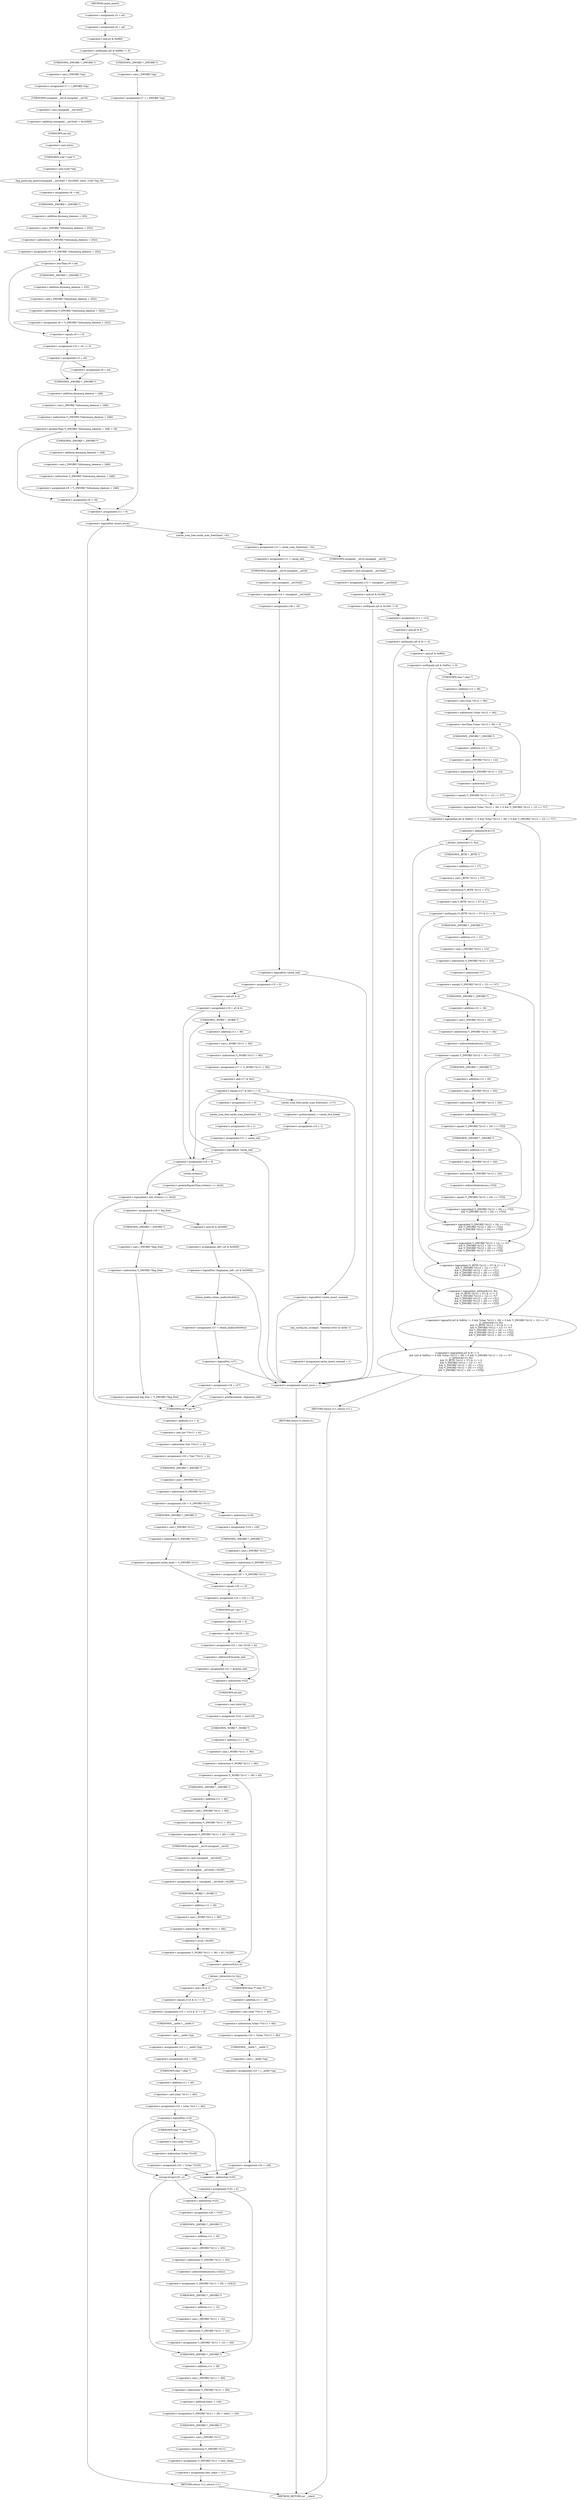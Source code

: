 digraph cache_insert {  
"1000154" [label = "(<operator>.assignment,v5 = a5)" ]
"1000157" [label = "(<operator>.assignment,v6 = a4)" ]
"1000161" [label = "(<operator>.notEquals,(a5 & 0x980) != 0)" ]
"1000162" [label = "(<operator>.and,a5 & 0x980)" ]
"1000167" [label = "(<operator>.assignment,v7 = (_DWORD *)cp)" ]
"1000169" [label = "(<operator>.cast,(_DWORD *)cp)" ]
"1000170" [label = "(UNKNOWN,_DWORD *,_DWORD *)" ]
"1000172" [label = "(log_query,log_query((unsigned __int16)a5 + 0x10000, (int)s, (void *)cp, 0))" ]
"1000173" [label = "(<operator>.addition,(unsigned __int16)a5 + 0x10000)" ]
"1000174" [label = "(<operator>.cast,(unsigned __int16)a5)" ]
"1000175" [label = "(UNKNOWN,unsigned __int16,unsigned __int16)" ]
"1000178" [label = "(<operator>.cast,(int)s)" ]
"1000179" [label = "(UNKNOWN,int,int)" ]
"1000181" [label = "(<operator>.cast,(void *)cp)" ]
"1000182" [label = "(UNKNOWN,void *,void *)" ]
"1000185" [label = "(<operator>.assignment,v8 = a4)" ]
"1000188" [label = "(<operator>.assignment,v9 = *(_DWORD *)(dnsmasq_daemon + 252))" ]
"1000190" [label = "(<operator>.indirection,*(_DWORD *)(dnsmasq_daemon + 252))" ]
"1000191" [label = "(<operator>.cast,(_DWORD *)(dnsmasq_daemon + 252))" ]
"1000192" [label = "(UNKNOWN,_DWORD *,_DWORD *)" ]
"1000193" [label = "(<operator>.addition,dnsmasq_daemon + 252)" ]
"1000197" [label = "(<operator>.lessThan,v9 < a4)" ]
"1000200" [label = "(<operator>.assignment,v8 = *(_DWORD *)(dnsmasq_daemon + 252))" ]
"1000202" [label = "(<operator>.indirection,*(_DWORD *)(dnsmasq_daemon + 252))" ]
"1000203" [label = "(<operator>.cast,(_DWORD *)(dnsmasq_daemon + 252))" ]
"1000204" [label = "(UNKNOWN,_DWORD *,_DWORD *)" ]
"1000205" [label = "(<operator>.addition,dnsmasq_daemon + 252)" ]
"1000208" [label = "(<operator>.assignment,v10 = v9 == 0)" ]
"1000210" [label = "(<operator>.equals,v9 == 0)" ]
"1000213" [label = "(<operator>.assignment,v5 = a5)" ]
"1000218" [label = "(<operator>.assignment,v8 = a4)" ]
"1000222" [label = "(<operator>.greaterThan,*(_DWORD *)(dnsmasq_daemon + 248) > v8)" ]
"1000223" [label = "(<operator>.indirection,*(_DWORD *)(dnsmasq_daemon + 248))" ]
"1000224" [label = "(<operator>.cast,(_DWORD *)(dnsmasq_daemon + 248))" ]
"1000225" [label = "(UNKNOWN,_DWORD *,_DWORD *)" ]
"1000226" [label = "(<operator>.addition,dnsmasq_daemon + 248)" ]
"1000230" [label = "(<operator>.assignment,v8 = *(_DWORD *)(dnsmasq_daemon + 248))" ]
"1000232" [label = "(<operator>.indirection,*(_DWORD *)(dnsmasq_daemon + 248))" ]
"1000233" [label = "(<operator>.cast,(_DWORD *)(dnsmasq_daemon + 248))" ]
"1000234" [label = "(UNKNOWN,_DWORD *,_DWORD *)" ]
"1000235" [label = "(<operator>.addition,dnsmasq_daemon + 248)" ]
"1000238" [label = "(<operator>.assignment,v6 = v8)" ]
"1000243" [label = "(<operator>.assignment,v7 = (_DWORD *)cp)" ]
"1000245" [label = "(<operator>.cast,(_DWORD *)cp)" ]
"1000246" [label = "(UNKNOWN,_DWORD *,_DWORD *)" ]
"1000248" [label = "(<operator>.assignment,v11 = 0)" ]
"1000252" [label = "(<operator>.logicalNot,!insert_error)" ]
"1000255" [label = "(<operator>.assignment,v12 = cache_scan_free(time1, v5))" ]
"1000257" [label = "(cache_scan_free,cache_scan_free(time1, v5))" ]
"1000263" [label = "(<operator>.assignment,v13 = (unsigned __int16)a5)" ]
"1000265" [label = "(<operator>.cast,(unsigned __int16)a5)" ]
"1000266" [label = "(UNKNOWN,unsigned __int16,unsigned __int16)" ]
"1000269" [label = "(<operator>.notEquals,(a5 & 0x180) != 0)" ]
"1000270" [label = "(<operator>.and,a5 & 0x180)" ]
"1000275" [label = "(<operator>.assignment,v11 = v12)" ]
"1000279" [label = "(<operator>.logicalAnd,(a5 & 8) != 0\n          && ((a5 & 0x80u) != 0 && *(char *)(v12 + 36) < 0 && *(_DWORD *)(v12 + 12) == *v7\n           || _bittest(&v13, 8u)\n           && (*(_BYTE *)(v12 + 37) & 1) != 0\n           && *(_DWORD *)(v12 + 12) == *v7\n           && *(_DWORD *)(v12 + 16) == v7[1]\n           && *(_DWORD *)(v12 + 20) == v7[2]\n           && *(_DWORD *)(v12 + 24) == v7[3]))" ]
"1000280" [label = "(<operator>.notEquals,(a5 & 8) != 0)" ]
"1000281" [label = "(<operator>.and,a5 & 8)" ]
"1000285" [label = "(<operator>.logicalOr,(a5 & 0x80u) != 0 && *(char *)(v12 + 36) < 0 && *(_DWORD *)(v12 + 12) == *v7\n           || _bittest(&v13, 8u)\n           && (*(_BYTE *)(v12 + 37) & 1) != 0\n           && *(_DWORD *)(v12 + 12) == *v7\n           && *(_DWORD *)(v12 + 16) == v7[1]\n           && *(_DWORD *)(v12 + 20) == v7[2]\n           && *(_DWORD *)(v12 + 24) == v7[3])" ]
"1000286" [label = "(<operator>.logicalAnd,(a5 & 0x80u) != 0 && *(char *)(v12 + 36) < 0 && *(_DWORD *)(v12 + 12) == *v7)" ]
"1000287" [label = "(<operator>.notEquals,(a5 & 0x80u) != 0)" ]
"1000288" [label = "(<operator>.and,a5 & 0x80u)" ]
"1000292" [label = "(<operator>.logicalAnd,*(char *)(v12 + 36) < 0 && *(_DWORD *)(v12 + 12) == *v7)" ]
"1000293" [label = "(<operator>.lessThan,*(char *)(v12 + 36) < 0)" ]
"1000294" [label = "(<operator>.indirection,*(char *)(v12 + 36))" ]
"1000295" [label = "(<operator>.cast,(char *)(v12 + 36))" ]
"1000296" [label = "(UNKNOWN,char *,char *)" ]
"1000297" [label = "(<operator>.addition,v12 + 36)" ]
"1000301" [label = "(<operator>.equals,*(_DWORD *)(v12 + 12) == *v7)" ]
"1000302" [label = "(<operator>.indirection,*(_DWORD *)(v12 + 12))" ]
"1000303" [label = "(<operator>.cast,(_DWORD *)(v12 + 12))" ]
"1000304" [label = "(UNKNOWN,_DWORD *,_DWORD *)" ]
"1000305" [label = "(<operator>.addition,v12 + 12)" ]
"1000308" [label = "(<operator>.indirection,*v7)" ]
"1000310" [label = "(<operator>.logicalAnd,_bittest(&v13, 8u)\n           && (*(_BYTE *)(v12 + 37) & 1) != 0\n           && *(_DWORD *)(v12 + 12) == *v7\n           && *(_DWORD *)(v12 + 16) == v7[1]\n           && *(_DWORD *)(v12 + 20) == v7[2]\n           && *(_DWORD *)(v12 + 24) == v7[3])" ]
"1000311" [label = "(_bittest,_bittest(&v13, 8u))" ]
"1000312" [label = "(<operator>.addressOf,&v13)" ]
"1000315" [label = "(<operator>.logicalAnd,(*(_BYTE *)(v12 + 37) & 1) != 0\n           && *(_DWORD *)(v12 + 12) == *v7\n           && *(_DWORD *)(v12 + 16) == v7[1]\n           && *(_DWORD *)(v12 + 20) == v7[2]\n           && *(_DWORD *)(v12 + 24) == v7[3])" ]
"1000316" [label = "(<operator>.notEquals,(*(_BYTE *)(v12 + 37) & 1) != 0)" ]
"1000317" [label = "(<operator>.and,*(_BYTE *)(v12 + 37) & 1)" ]
"1000318" [label = "(<operator>.indirection,*(_BYTE *)(v12 + 37))" ]
"1000319" [label = "(<operator>.cast,(_BYTE *)(v12 + 37))" ]
"1000320" [label = "(UNKNOWN,_BYTE *,_BYTE *)" ]
"1000321" [label = "(<operator>.addition,v12 + 37)" ]
"1000326" [label = "(<operator>.logicalAnd,*(_DWORD *)(v12 + 12) == *v7\n           && *(_DWORD *)(v12 + 16) == v7[1]\n           && *(_DWORD *)(v12 + 20) == v7[2]\n           && *(_DWORD *)(v12 + 24) == v7[3])" ]
"1000327" [label = "(<operator>.equals,*(_DWORD *)(v12 + 12) == *v7)" ]
"1000328" [label = "(<operator>.indirection,*(_DWORD *)(v12 + 12))" ]
"1000329" [label = "(<operator>.cast,(_DWORD *)(v12 + 12))" ]
"1000330" [label = "(UNKNOWN,_DWORD *,_DWORD *)" ]
"1000331" [label = "(<operator>.addition,v12 + 12)" ]
"1000334" [label = "(<operator>.indirection,*v7)" ]
"1000336" [label = "(<operator>.logicalAnd,*(_DWORD *)(v12 + 16) == v7[1]\n           && *(_DWORD *)(v12 + 20) == v7[2]\n           && *(_DWORD *)(v12 + 24) == v7[3])" ]
"1000337" [label = "(<operator>.equals,*(_DWORD *)(v12 + 16) == v7[1])" ]
"1000338" [label = "(<operator>.indirection,*(_DWORD *)(v12 + 16))" ]
"1000339" [label = "(<operator>.cast,(_DWORD *)(v12 + 16))" ]
"1000340" [label = "(UNKNOWN,_DWORD *,_DWORD *)" ]
"1000341" [label = "(<operator>.addition,v12 + 16)" ]
"1000344" [label = "(<operator>.indirectIndexAccess,v7[1])" ]
"1000347" [label = "(<operator>.logicalAnd,*(_DWORD *)(v12 + 20) == v7[2]\n           && *(_DWORD *)(v12 + 24) == v7[3])" ]
"1000348" [label = "(<operator>.equals,*(_DWORD *)(v12 + 20) == v7[2])" ]
"1000349" [label = "(<operator>.indirection,*(_DWORD *)(v12 + 20))" ]
"1000350" [label = "(<operator>.cast,(_DWORD *)(v12 + 20))" ]
"1000351" [label = "(UNKNOWN,_DWORD *,_DWORD *)" ]
"1000352" [label = "(<operator>.addition,v12 + 20)" ]
"1000355" [label = "(<operator>.indirectIndexAccess,v7[2])" ]
"1000358" [label = "(<operator>.equals,*(_DWORD *)(v12 + 24) == v7[3])" ]
"1000359" [label = "(<operator>.indirection,*(_DWORD *)(v12 + 24))" ]
"1000360" [label = "(<operator>.cast,(_DWORD *)(v12 + 24))" ]
"1000361" [label = "(UNKNOWN,_DWORD *,_DWORD *)" ]
"1000362" [label = "(<operator>.addition,v12 + 24)" ]
"1000365" [label = "(<operator>.indirectIndexAccess,v7[3])" ]
"1000369" [label = "(RETURN,return v11;,return v11;)" ]
"1000372" [label = "(<operator>.assignment,insert_error = 1)" ]
"1000375" [label = "(RETURN,return 0;,return 0;)" ]
"1000377" [label = "(<operator>.assignment,v11 = cache_tail)" ]
"1000380" [label = "(<operator>.assignment,v14 = (unsigned __int16)a5)" ]
"1000382" [label = "(<operator>.cast,(unsigned __int16)a5)" ]
"1000383" [label = "(UNKNOWN,unsigned __int16,unsigned __int16)" ]
"1000385" [label = "(<operator>.assignment,v28 = v6)" ]
"1000389" [label = "(<operator>.logicalNot,!cache_tail)" ]
"1000392" [label = "(<operator>.assignment,v15 = 0)" ]
"1000395" [label = "(<operator>.assignment,v16 = a5 & 4)" ]
"1000397" [label = "(<operator>.and,a5 & 4)" ]
"1000403" [label = "(<operator>.assignment,v17 = *(_WORD *)(v11 + 36))" ]
"1000405" [label = "(<operator>.indirection,*(_WORD *)(v11 + 36))" ]
"1000406" [label = "(<operator>.cast,(_WORD *)(v11 + 36))" ]
"1000407" [label = "(UNKNOWN,_WORD *,_WORD *)" ]
"1000408" [label = "(<operator>.addition,v11 + 36)" ]
"1000412" [label = "(<operator>.equals,(v17 & 0xC) == 0)" ]
"1000413" [label = "(<operator>.and,v17 & 0xC)" ]
"1000422" [label = "(<operator>.logicalNot,!cache_insert_warned)" ]
"1000425" [label = "(my_syslog,my_syslog(3, \"Internal error in cache.\"))" ]
"1000428" [label = "(<operator>.assignment,cache_insert_warned = 1)" ]
"1000435" [label = "(cache_scan_free,cache_scan_free(time1, v17))" ]
"1000438" [label = "(<operator>.preIncrement,++cache_live_freed)" ]
"1000440" [label = "(<operator>.assignment,v15 = 1)" ]
"1000445" [label = "(<operator>.assignment,v15 = 0)" ]
"1000448" [label = "(cache_scan_free,cache_scan_free(time1, 0))" ]
"1000451" [label = "(<operator>.assignment,v16 = 1)" ]
"1000454" [label = "(<operator>.assignment,v11 = cache_tail)" ]
"1000458" [label = "(<operator>.logicalNot,!cache_tail)" ]
"1000461" [label = "(<operator>.assignment,v18 = 0)" ]
"1000465" [label = "(<operator>.logicalAnd,s && strlen(s) >= 0x32)" ]
"1000467" [label = "(<operator>.greaterEqualsThan,strlen(s) >= 0x32)" ]
"1000468" [label = "(strlen,strlen(s))" ]
"1000472" [label = "(<operator>.assignment,v18 = big_free)" ]
"1000478" [label = "(<operator>.assignment,big_free = *(_DWORD *)big_free)" ]
"1000480" [label = "(<operator>.indirection,*(_DWORD *)big_free)" ]
"1000481" [label = "(<operator>.cast,(_DWORD *)big_free)" ]
"1000482" [label = "(UNKNOWN,_DWORD *,_DWORD *)" ]
"1000487" [label = "(<operator>.logicalNot,!(bignames_left | a5 & 0x5000))" ]
"1000488" [label = "(<operator>.or,bignames_left | a5 & 0x5000)" ]
"1000490" [label = "(<operator>.and,a5 & 0x5000)" ]
"1000494" [label = "(<operator>.assignment,v27 = whine_malloc(0x404u))" ]
"1000496" [label = "(whine_malloc,whine_malloc(0x404u))" ]
"1000499" [label = "(<operator>.logicalNot,!v27)" ]
"1000502" [label = "(<operator>.assignment,v18 = v27)" ]
"1000507" [label = "(<operator>.preDecrement,--bignames_left)" ]
"1000509" [label = "(<operator>.assignment,v19 = *(int **)(v11 + 4))" ]
"1000511" [label = "(<operator>.indirection,*(int **)(v11 + 4))" ]
"1000512" [label = "(<operator>.cast,(int **)(v11 + 4))" ]
"1000513" [label = "(UNKNOWN,int **,int **)" ]
"1000514" [label = "(<operator>.addition,v11 + 4)" ]
"1000517" [label = "(<operator>.assignment,v20 = *(_DWORD *)v11)" ]
"1000519" [label = "(<operator>.indirection,*(_DWORD *)v11)" ]
"1000520" [label = "(<operator>.cast,(_DWORD *)v11)" ]
"1000521" [label = "(UNKNOWN,_DWORD *,_DWORD *)" ]
"1000526" [label = "(<operator>.assignment,*v19 = v20)" ]
"1000527" [label = "(<operator>.indirection,*v19)" ]
"1000530" [label = "(<operator>.assignment,v20 = *(_DWORD *)v11)" ]
"1000532" [label = "(<operator>.indirection,*(_DWORD *)v11)" ]
"1000533" [label = "(<operator>.cast,(_DWORD *)v11)" ]
"1000534" [label = "(UNKNOWN,_DWORD *,_DWORD *)" ]
"1000538" [label = "(<operator>.assignment,cache_head = *(_DWORD *)v11)" ]
"1000540" [label = "(<operator>.indirection,*(_DWORD *)v11)" ]
"1000541" [label = "(<operator>.cast,(_DWORD *)v11)" ]
"1000542" [label = "(UNKNOWN,_DWORD *,_DWORD *)" ]
"1000544" [label = "(<operator>.assignment,v10 = v20 == 0)" ]
"1000546" [label = "(<operator>.equals,v20 == 0)" ]
"1000549" [label = "(<operator>.assignment,v22 = (int *)(v20 + 4))" ]
"1000551" [label = "(<operator>.cast,(int *)(v20 + 4))" ]
"1000552" [label = "(UNKNOWN,int *,int *)" ]
"1000553" [label = "(<operator>.addition,v20 + 4)" ]
"1000558" [label = "(<operator>.assignment,v22 = &cache_tail)" ]
"1000560" [label = "(<operator>.addressOf,&cache_tail)" ]
"1000562" [label = "(<operator>.assignment,*v22 = (int)v19)" ]
"1000563" [label = "(<operator>.indirection,*v22)" ]
"1000565" [label = "(<operator>.cast,(int)v19)" ]
"1000566" [label = "(UNKNOWN,int,int)" ]
"1000568" [label = "(<operator>.assignment,*(_WORD *)(v11 + 36) = a5)" ]
"1000569" [label = "(<operator>.indirection,*(_WORD *)(v11 + 36))" ]
"1000570" [label = "(<operator>.cast,(_WORD *)(v11 + 36))" ]
"1000571" [label = "(UNKNOWN,_WORD *,_WORD *)" ]
"1000572" [label = "(<operator>.addition,v11 + 36)" ]
"1000579" [label = "(<operator>.assignment,*(_DWORD *)(v11 + 40) = v18)" ]
"1000580" [label = "(<operator>.indirection,*(_DWORD *)(v11 + 40))" ]
"1000581" [label = "(<operator>.cast,(_DWORD *)(v11 + 40))" ]
"1000582" [label = "(UNKNOWN,_DWORD *,_DWORD *)" ]
"1000583" [label = "(<operator>.addition,v11 + 40)" ]
"1000587" [label = "(<operator>.assignment,v14 = (unsigned __int16)a5 | 0x200)" ]
"1000589" [label = "(<operator>.or,(unsigned __int16)a5 | 0x200)" ]
"1000590" [label = "(<operator>.cast,(unsigned __int16)a5)" ]
"1000591" [label = "(UNKNOWN,unsigned __int16,unsigned __int16)" ]
"1000594" [label = "(<operator>.assignment,*(_WORD *)(v11 + 36) = a5 | 0x200)" ]
"1000595" [label = "(<operator>.indirection,*(_WORD *)(v11 + 36))" ]
"1000596" [label = "(<operator>.cast,(_WORD *)(v11 + 36))" ]
"1000597" [label = "(UNKNOWN,_WORD *,_WORD *)" ]
"1000598" [label = "(<operator>.addition,v11 + 36)" ]
"1000601" [label = "(<operator>.or,a5 | 0x200)" ]
"1000605" [label = "(_bittest,_bittest(&v14, 9u))" ]
"1000606" [label = "(<operator>.addressOf,&v14)" ]
"1000610" [label = "(<operator>.assignment,v25 = *(char **)(v11 + 40))" ]
"1000612" [label = "(<operator>.indirection,*(char **)(v11 + 40))" ]
"1000613" [label = "(<operator>.cast,(char **)(v11 + 40))" ]
"1000614" [label = "(UNKNOWN,char **,char **)" ]
"1000615" [label = "(<operator>.addition,v11 + 40)" ]
"1000618" [label = "(<operator>.assignment,v23 = (__int64 *)cp)" ]
"1000620" [label = "(<operator>.cast,(__int64 *)cp)" ]
"1000621" [label = "(UNKNOWN,__int64 *,__int64 *)" ]
"1000623" [label = "(<operator>.assignment,v24 = v28)" ]
"1000628" [label = "(<operator>.assignment,v10 = (v14 & 2) == 0)" ]
"1000630" [label = "(<operator>.equals,(v14 & 2) == 0)" ]
"1000631" [label = "(<operator>.and,v14 & 2)" ]
"1000635" [label = "(<operator>.assignment,v23 = (__int64 *)cp)" ]
"1000637" [label = "(<operator>.cast,(__int64 *)cp)" ]
"1000638" [label = "(UNKNOWN,__int64 *,__int64 *)" ]
"1000640" [label = "(<operator>.assignment,v24 = v28)" ]
"1000643" [label = "(<operator>.assignment,v25 = (char *)(v11 + 40))" ]
"1000645" [label = "(<operator>.cast,(char *)(v11 + 40))" ]
"1000646" [label = "(UNKNOWN,char *,char *)" ]
"1000647" [label = "(<operator>.addition,v11 + 40)" ]
"1000651" [label = "(<operator>.logicalNot,!v10)" ]
"1000653" [label = "(<operator>.assignment,v25 = *(char **)v25)" ]
"1000655" [label = "(<operator>.indirection,*(char **)v25)" ]
"1000656" [label = "(<operator>.cast,(char **)v25)" ]
"1000657" [label = "(UNKNOWN,char **,char **)" ]
"1000661" [label = "(strcpy,strcpy(v25, s))" ]
"1000665" [label = "(<operator>.assignment,*v25 = 0)" ]
"1000666" [label = "(<operator>.indirection,*v25)" ]
"1000672" [label = "(<operator>.assignment,v26 = *v23)" ]
"1000674" [label = "(<operator>.indirection,*v23)" ]
"1000676" [label = "(<operator>.assignment,*(_QWORD *)(v11 + 20) = v23[1])" ]
"1000677" [label = "(<operator>.indirection,*(_QWORD *)(v11 + 20))" ]
"1000678" [label = "(<operator>.cast,(_QWORD *)(v11 + 20))" ]
"1000679" [label = "(UNKNOWN,_QWORD *,_QWORD *)" ]
"1000680" [label = "(<operator>.addition,v11 + 20)" ]
"1000683" [label = "(<operator>.indirectIndexAccess,v23[1])" ]
"1000686" [label = "(<operator>.assignment,*(_QWORD *)(v11 + 12) = v26)" ]
"1000687" [label = "(<operator>.indirection,*(_QWORD *)(v11 + 12))" ]
"1000688" [label = "(<operator>.cast,(_QWORD *)(v11 + 12))" ]
"1000689" [label = "(UNKNOWN,_QWORD *,_QWORD *)" ]
"1000690" [label = "(<operator>.addition,v11 + 12)" ]
"1000694" [label = "(<operator>.assignment,*(_DWORD *)(v11 + 28) = time1 + v24)" ]
"1000695" [label = "(<operator>.indirection,*(_DWORD *)(v11 + 28))" ]
"1000696" [label = "(<operator>.cast,(_DWORD *)(v11 + 28))" ]
"1000697" [label = "(UNKNOWN,_DWORD *,_DWORD *)" ]
"1000698" [label = "(<operator>.addition,v11 + 28)" ]
"1000701" [label = "(<operator>.addition,time1 + v24)" ]
"1000704" [label = "(<operator>.assignment,*(_DWORD *)v11 = new_chain)" ]
"1000705" [label = "(<operator>.indirection,*(_DWORD *)v11)" ]
"1000706" [label = "(<operator>.cast,(_DWORD *)v11)" ]
"1000707" [label = "(UNKNOWN,_DWORD *,_DWORD *)" ]
"1000710" [label = "(<operator>.assignment,new_chain = v11)" ]
"1000713" [label = "(RETURN,return v11;,return v11;)" ]
"1000124" [label = "(METHOD,cache_insert)" ]
"1000715" [label = "(METHOD_RETURN,int __cdecl)" ]
  "1000154" -> "1000157" 
  "1000157" -> "1000162" 
  "1000161" -> "1000170" 
  "1000161" -> "1000246" 
  "1000162" -> "1000161" 
  "1000167" -> "1000175" 
  "1000169" -> "1000167" 
  "1000170" -> "1000169" 
  "1000172" -> "1000185" 
  "1000173" -> "1000179" 
  "1000174" -> "1000173" 
  "1000175" -> "1000174" 
  "1000178" -> "1000182" 
  "1000179" -> "1000178" 
  "1000181" -> "1000172" 
  "1000182" -> "1000181" 
  "1000185" -> "1000192" 
  "1000188" -> "1000197" 
  "1000190" -> "1000188" 
  "1000191" -> "1000190" 
  "1000192" -> "1000193" 
  "1000193" -> "1000191" 
  "1000197" -> "1000204" 
  "1000197" -> "1000210" 
  "1000200" -> "1000210" 
  "1000202" -> "1000200" 
  "1000203" -> "1000202" 
  "1000204" -> "1000205" 
  "1000205" -> "1000203" 
  "1000208" -> "1000213" 
  "1000210" -> "1000208" 
  "1000213" -> "1000225" 
  "1000213" -> "1000218" 
  "1000218" -> "1000225" 
  "1000222" -> "1000234" 
  "1000222" -> "1000238" 
  "1000223" -> "1000222" 
  "1000224" -> "1000223" 
  "1000225" -> "1000226" 
  "1000226" -> "1000224" 
  "1000230" -> "1000238" 
  "1000232" -> "1000230" 
  "1000233" -> "1000232" 
  "1000234" -> "1000235" 
  "1000235" -> "1000233" 
  "1000238" -> "1000248" 
  "1000243" -> "1000248" 
  "1000245" -> "1000243" 
  "1000246" -> "1000245" 
  "1000248" -> "1000252" 
  "1000252" -> "1000257" 
  "1000252" -> "1000713" 
  "1000255" -> "1000266" 
  "1000255" -> "1000377" 
  "1000257" -> "1000255" 
  "1000263" -> "1000270" 
  "1000265" -> "1000263" 
  "1000266" -> "1000265" 
  "1000269" -> "1000275" 
  "1000269" -> "1000372" 
  "1000270" -> "1000269" 
  "1000275" -> "1000281" 
  "1000279" -> "1000369" 
  "1000279" -> "1000372" 
  "1000280" -> "1000279" 
  "1000280" -> "1000288" 
  "1000281" -> "1000280" 
  "1000285" -> "1000279" 
  "1000286" -> "1000285" 
  "1000286" -> "1000312" 
  "1000287" -> "1000296" 
  "1000287" -> "1000286" 
  "1000288" -> "1000287" 
  "1000292" -> "1000286" 
  "1000293" -> "1000304" 
  "1000293" -> "1000292" 
  "1000294" -> "1000293" 
  "1000295" -> "1000294" 
  "1000296" -> "1000297" 
  "1000297" -> "1000295" 
  "1000301" -> "1000292" 
  "1000302" -> "1000308" 
  "1000303" -> "1000302" 
  "1000304" -> "1000305" 
  "1000305" -> "1000303" 
  "1000308" -> "1000301" 
  "1000310" -> "1000285" 
  "1000311" -> "1000320" 
  "1000311" -> "1000310" 
  "1000312" -> "1000311" 
  "1000315" -> "1000310" 
  "1000316" -> "1000330" 
  "1000316" -> "1000315" 
  "1000317" -> "1000316" 
  "1000318" -> "1000317" 
  "1000319" -> "1000318" 
  "1000320" -> "1000321" 
  "1000321" -> "1000319" 
  "1000326" -> "1000315" 
  "1000327" -> "1000340" 
  "1000327" -> "1000326" 
  "1000328" -> "1000334" 
  "1000329" -> "1000328" 
  "1000330" -> "1000331" 
  "1000331" -> "1000329" 
  "1000334" -> "1000327" 
  "1000336" -> "1000326" 
  "1000337" -> "1000351" 
  "1000337" -> "1000336" 
  "1000338" -> "1000344" 
  "1000339" -> "1000338" 
  "1000340" -> "1000341" 
  "1000341" -> "1000339" 
  "1000344" -> "1000337" 
  "1000347" -> "1000336" 
  "1000348" -> "1000361" 
  "1000348" -> "1000347" 
  "1000349" -> "1000355" 
  "1000350" -> "1000349" 
  "1000351" -> "1000352" 
  "1000352" -> "1000350" 
  "1000355" -> "1000348" 
  "1000358" -> "1000347" 
  "1000359" -> "1000365" 
  "1000360" -> "1000359" 
  "1000361" -> "1000362" 
  "1000362" -> "1000360" 
  "1000365" -> "1000358" 
  "1000369" -> "1000715" 
  "1000372" -> "1000375" 
  "1000375" -> "1000715" 
  "1000377" -> "1000383" 
  "1000380" -> "1000385" 
  "1000382" -> "1000380" 
  "1000383" -> "1000382" 
  "1000385" -> "1000389" 
  "1000389" -> "1000372" 
  "1000389" -> "1000392" 
  "1000392" -> "1000397" 
  "1000395" -> "1000407" 
  "1000395" -> "1000461" 
  "1000397" -> "1000395" 
  "1000403" -> "1000413" 
  "1000405" -> "1000403" 
  "1000406" -> "1000405" 
  "1000407" -> "1000408" 
  "1000408" -> "1000406" 
  "1000412" -> "1000461" 
  "1000412" -> "1000422" 
  "1000412" -> "1000435" 
  "1000412" -> "1000445" 
  "1000413" -> "1000412" 
  "1000422" -> "1000425" 
  "1000422" -> "1000372" 
  "1000425" -> "1000428" 
  "1000428" -> "1000372" 
  "1000435" -> "1000438" 
  "1000438" -> "1000440" 
  "1000440" -> "1000454" 
  "1000445" -> "1000448" 
  "1000448" -> "1000451" 
  "1000451" -> "1000454" 
  "1000454" -> "1000458" 
  "1000458" -> "1000407" 
  "1000458" -> "1000461" 
  "1000458" -> "1000372" 
  "1000461" -> "1000465" 
  "1000461" -> "1000468" 
  "1000465" -> "1000472" 
  "1000465" -> "1000513" 
  "1000467" -> "1000465" 
  "1000468" -> "1000467" 
  "1000472" -> "1000482" 
  "1000472" -> "1000490" 
  "1000478" -> "1000513" 
  "1000480" -> "1000478" 
  "1000481" -> "1000480" 
  "1000482" -> "1000481" 
  "1000487" -> "1000372" 
  "1000487" -> "1000496" 
  "1000488" -> "1000487" 
  "1000490" -> "1000488" 
  "1000494" -> "1000499" 
  "1000496" -> "1000494" 
  "1000499" -> "1000372" 
  "1000499" -> "1000502" 
  "1000502" -> "1000507" 
  "1000502" -> "1000513" 
  "1000507" -> "1000513" 
  "1000509" -> "1000521" 
  "1000511" -> "1000509" 
  "1000512" -> "1000511" 
  "1000513" -> "1000514" 
  "1000514" -> "1000512" 
  "1000517" -> "1000527" 
  "1000517" -> "1000542" 
  "1000519" -> "1000517" 
  "1000520" -> "1000519" 
  "1000521" -> "1000520" 
  "1000526" -> "1000534" 
  "1000527" -> "1000526" 
  "1000530" -> "1000546" 
  "1000532" -> "1000530" 
  "1000533" -> "1000532" 
  "1000534" -> "1000533" 
  "1000538" -> "1000546" 
  "1000540" -> "1000538" 
  "1000541" -> "1000540" 
  "1000542" -> "1000541" 
  "1000544" -> "1000552" 
  "1000546" -> "1000544" 
  "1000549" -> "1000560" 
  "1000549" -> "1000563" 
  "1000551" -> "1000549" 
  "1000552" -> "1000553" 
  "1000553" -> "1000551" 
  "1000558" -> "1000563" 
  "1000560" -> "1000558" 
  "1000562" -> "1000571" 
  "1000563" -> "1000566" 
  "1000565" -> "1000562" 
  "1000566" -> "1000565" 
  "1000568" -> "1000582" 
  "1000568" -> "1000606" 
  "1000569" -> "1000568" 
  "1000570" -> "1000569" 
  "1000571" -> "1000572" 
  "1000572" -> "1000570" 
  "1000579" -> "1000591" 
  "1000580" -> "1000579" 
  "1000581" -> "1000580" 
  "1000582" -> "1000583" 
  "1000583" -> "1000581" 
  "1000587" -> "1000597" 
  "1000589" -> "1000587" 
  "1000590" -> "1000589" 
  "1000591" -> "1000590" 
  "1000594" -> "1000606" 
  "1000595" -> "1000601" 
  "1000596" -> "1000595" 
  "1000597" -> "1000598" 
  "1000598" -> "1000596" 
  "1000601" -> "1000594" 
  "1000605" -> "1000614" 
  "1000605" -> "1000631" 
  "1000606" -> "1000605" 
  "1000610" -> "1000621" 
  "1000612" -> "1000610" 
  "1000613" -> "1000612" 
  "1000614" -> "1000615" 
  "1000615" -> "1000613" 
  "1000618" -> "1000623" 
  "1000620" -> "1000618" 
  "1000621" -> "1000620" 
  "1000623" -> "1000661" 
  "1000623" -> "1000666" 
  "1000628" -> "1000638" 
  "1000630" -> "1000628" 
  "1000631" -> "1000630" 
  "1000635" -> "1000640" 
  "1000637" -> "1000635" 
  "1000638" -> "1000637" 
  "1000640" -> "1000646" 
  "1000643" -> "1000651" 
  "1000645" -> "1000643" 
  "1000646" -> "1000647" 
  "1000647" -> "1000645" 
  "1000651" -> "1000657" 
  "1000651" -> "1000661" 
  "1000651" -> "1000666" 
  "1000653" -> "1000661" 
  "1000653" -> "1000666" 
  "1000655" -> "1000653" 
  "1000656" -> "1000655" 
  "1000657" -> "1000656" 
  "1000661" -> "1000697" 
  "1000661" -> "1000674" 
  "1000665" -> "1000697" 
  "1000665" -> "1000674" 
  "1000666" -> "1000665" 
  "1000672" -> "1000679" 
  "1000674" -> "1000672" 
  "1000676" -> "1000689" 
  "1000677" -> "1000683" 
  "1000678" -> "1000677" 
  "1000679" -> "1000680" 
  "1000680" -> "1000678" 
  "1000683" -> "1000676" 
  "1000686" -> "1000697" 
  "1000687" -> "1000686" 
  "1000688" -> "1000687" 
  "1000689" -> "1000690" 
  "1000690" -> "1000688" 
  "1000694" -> "1000707" 
  "1000695" -> "1000701" 
  "1000696" -> "1000695" 
  "1000697" -> "1000698" 
  "1000698" -> "1000696" 
  "1000701" -> "1000694" 
  "1000704" -> "1000710" 
  "1000705" -> "1000704" 
  "1000706" -> "1000705" 
  "1000707" -> "1000706" 
  "1000710" -> "1000713" 
  "1000713" -> "1000715" 
  "1000124" -> "1000154" 
}
